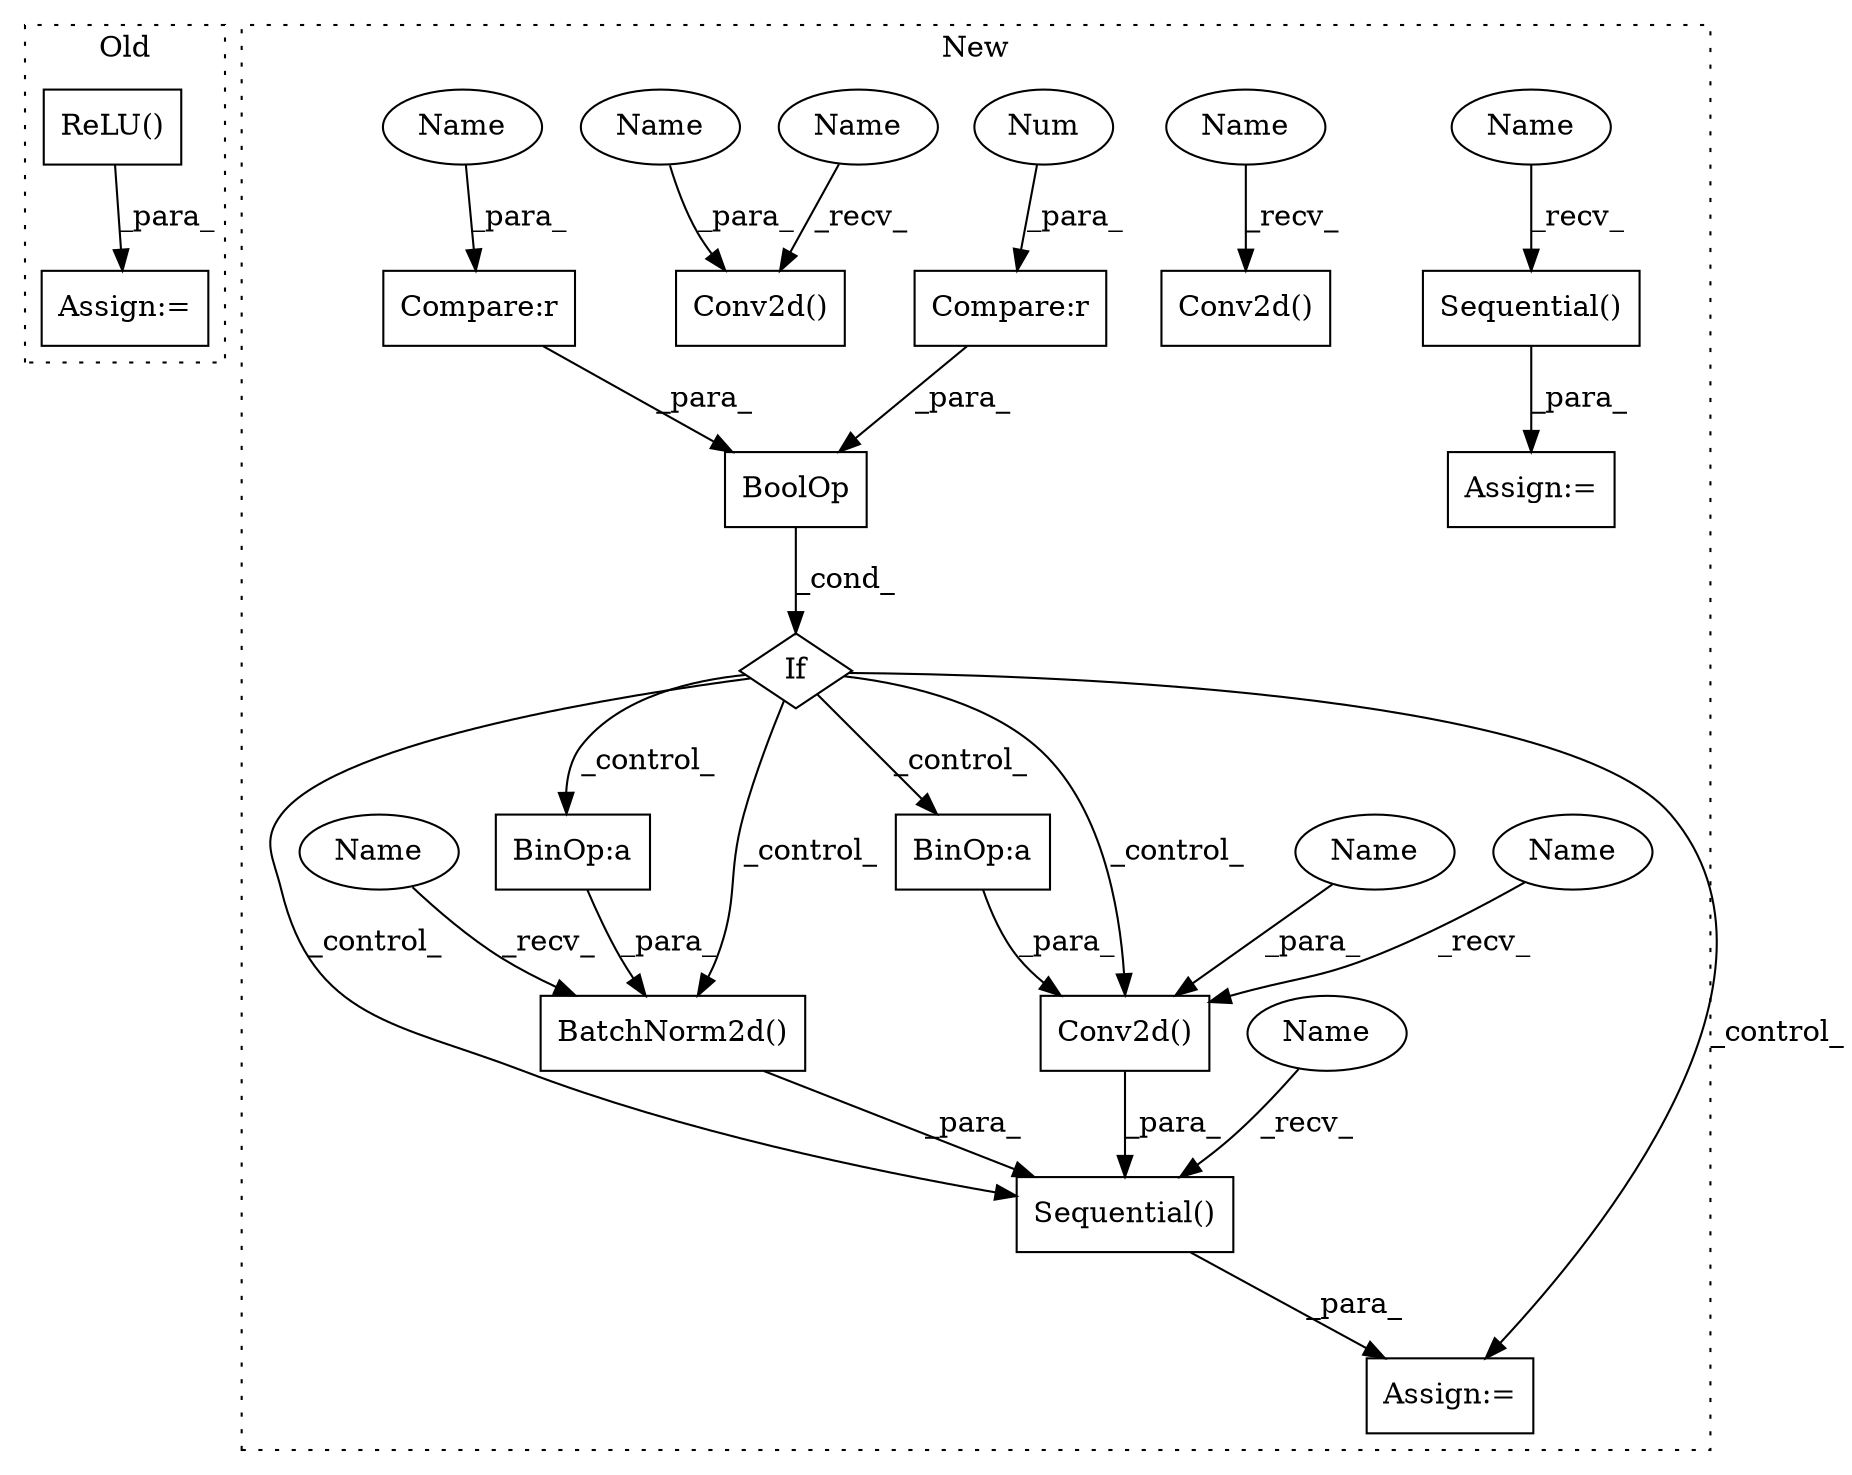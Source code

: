 digraph G {
subgraph cluster0 {
1 [label="ReLU()" a="75" s="758" l="21" shape="box"];
16 [label="Assign:=" a="68" s="755" l="3" shape="box"];
label = "Old";
style="dotted";
}
subgraph cluster1 {
2 [label="BatchNorm2d()" a="75" s="2643,2681" l="15,1" shape="box"];
3 [label="Conv2d()" a="75" s="2533,2577" l="10,43" shape="box"];
4 [label="BinOp:a" a="82" s="2672" l="3" shape="box"];
5 [label="Sequential()" a="75" s="2069" l="15" shape="box"];
6 [label="If" a="96" s="2093,2130" l="3,14" shape="diamond"];
7 [label="Sequential()" a="75" s="2497,2682" l="36,18" shape="box"];
8 [label="BinOp:a" a="82" s="2568" l="3" shape="box"];
9 [label="Compare:r" a="40" s="2111" l="19" shape="box"];
10 [label="Compare:r" a="40" s="2096" l="11" shape="box"];
11 [label="BoolOp" a="72" s="2096" l="34" shape="box"];
12 [label="Conv2d()" a="75" s="1783,1810" l="10,54" shape="box"];
13 [label="Num" a="76" s="2106" l="1" shape="ellipse"];
14 [label="Conv2d()" a="75" s="1928,1952" l="10,49" shape="box"];
15 [label="Assign:=" a="68" s="2066" l="3" shape="box"];
17 [label="Assign:=" a="68" s="2494" l="3" shape="box"];
18 [label="Name" a="87" s="1928" l="2" shape="ellipse"];
19 [label="Name" a="87" s="2533" l="2" shape="ellipse"];
20 [label="Name" a="87" s="2643" l="2" shape="ellipse"];
21 [label="Name" a="87" s="2069" l="2" shape="ellipse"];
22 [label="Name" a="87" s="2497" l="2" shape="ellipse"];
23 [label="Name" a="87" s="1783" l="2" shape="ellipse"];
24 [label="Name" a="87" s="1793" l="9" shape="ellipse"];
25 [label="Name" a="87" s="2543" l="9" shape="ellipse"];
26 [label="Name" a="87" s="2111" l="9" shape="ellipse"];
label = "New";
style="dotted";
}
1 -> 16 [label="_para_"];
2 -> 7 [label="_para_"];
3 -> 7 [label="_para_"];
4 -> 2 [label="_para_"];
5 -> 15 [label="_para_"];
6 -> 8 [label="_control_"];
6 -> 2 [label="_control_"];
6 -> 3 [label="_control_"];
6 -> 4 [label="_control_"];
6 -> 7 [label="_control_"];
6 -> 17 [label="_control_"];
7 -> 17 [label="_para_"];
8 -> 3 [label="_para_"];
9 -> 11 [label="_para_"];
10 -> 11 [label="_para_"];
11 -> 6 [label="_cond_"];
13 -> 10 [label="_para_"];
18 -> 14 [label="_recv_"];
19 -> 3 [label="_recv_"];
20 -> 2 [label="_recv_"];
21 -> 5 [label="_recv_"];
22 -> 7 [label="_recv_"];
23 -> 12 [label="_recv_"];
24 -> 12 [label="_para_"];
25 -> 3 [label="_para_"];
26 -> 9 [label="_para_"];
}